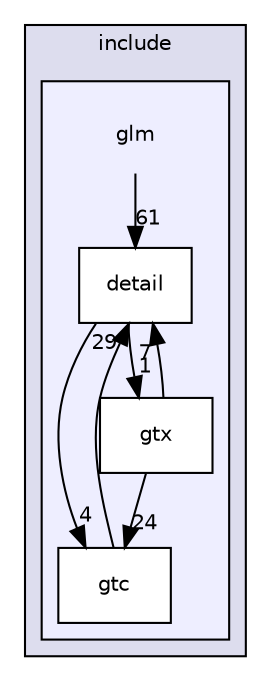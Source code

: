 digraph "ext/glm/include/glm" {
  compound=true
  node [ fontsize="10", fontname="Helvetica"];
  edge [ labelfontsize="10", labelfontname="Helvetica"];
  subgraph clusterdir_0d7973fa42f958be35f77eea0a75a690 {
    graph [ bgcolor="#ddddee", pencolor="black", label="include" fontname="Helvetica", fontsize="10", URL="dir_0d7973fa42f958be35f77eea0a75a690.html"]
  subgraph clusterdir_5e3e1676353fee57746f5676f84e3263 {
    graph [ bgcolor="#eeeeff", pencolor="black", label="" URL="dir_5e3e1676353fee57746f5676f84e3263.html"];
    dir_5e3e1676353fee57746f5676f84e3263 [shape=plaintext label="glm"];
    dir_1e00ca533e70d1fad56432feec3e19b9 [shape=box label="detail" color="black" fillcolor="white" style="filled" URL="dir_1e00ca533e70d1fad56432feec3e19b9.html"];
    dir_5d49ef6b5d21a35f84f0798d95e6a755 [shape=box label="gtc" color="black" fillcolor="white" style="filled" URL="dir_5d49ef6b5d21a35f84f0798d95e6a755.html"];
    dir_1eaec3963ec873c7f5da740b13929c4c [shape=box label="gtx" color="black" fillcolor="white" style="filled" URL="dir_1eaec3963ec873c7f5da740b13929c4c.html"];
  }
  }
  dir_5e3e1676353fee57746f5676f84e3263->dir_1e00ca533e70d1fad56432feec3e19b9 [headlabel="61", labeldistance=1.5 headhref="dir_000016_000019.html"];
  dir_1eaec3963ec873c7f5da740b13929c4c->dir_5d49ef6b5d21a35f84f0798d95e6a755 [headlabel="24", labeldistance=1.5 headhref="dir_000018_000017.html"];
  dir_1eaec3963ec873c7f5da740b13929c4c->dir_1e00ca533e70d1fad56432feec3e19b9 [headlabel="7", labeldistance=1.5 headhref="dir_000018_000019.html"];
  dir_5d49ef6b5d21a35f84f0798d95e6a755->dir_1e00ca533e70d1fad56432feec3e19b9 [headlabel="29", labeldistance=1.5 headhref="dir_000017_000019.html"];
  dir_1e00ca533e70d1fad56432feec3e19b9->dir_1eaec3963ec873c7f5da740b13929c4c [headlabel="1", labeldistance=1.5 headhref="dir_000019_000018.html"];
  dir_1e00ca533e70d1fad56432feec3e19b9->dir_5d49ef6b5d21a35f84f0798d95e6a755 [headlabel="4", labeldistance=1.5 headhref="dir_000019_000017.html"];
}
